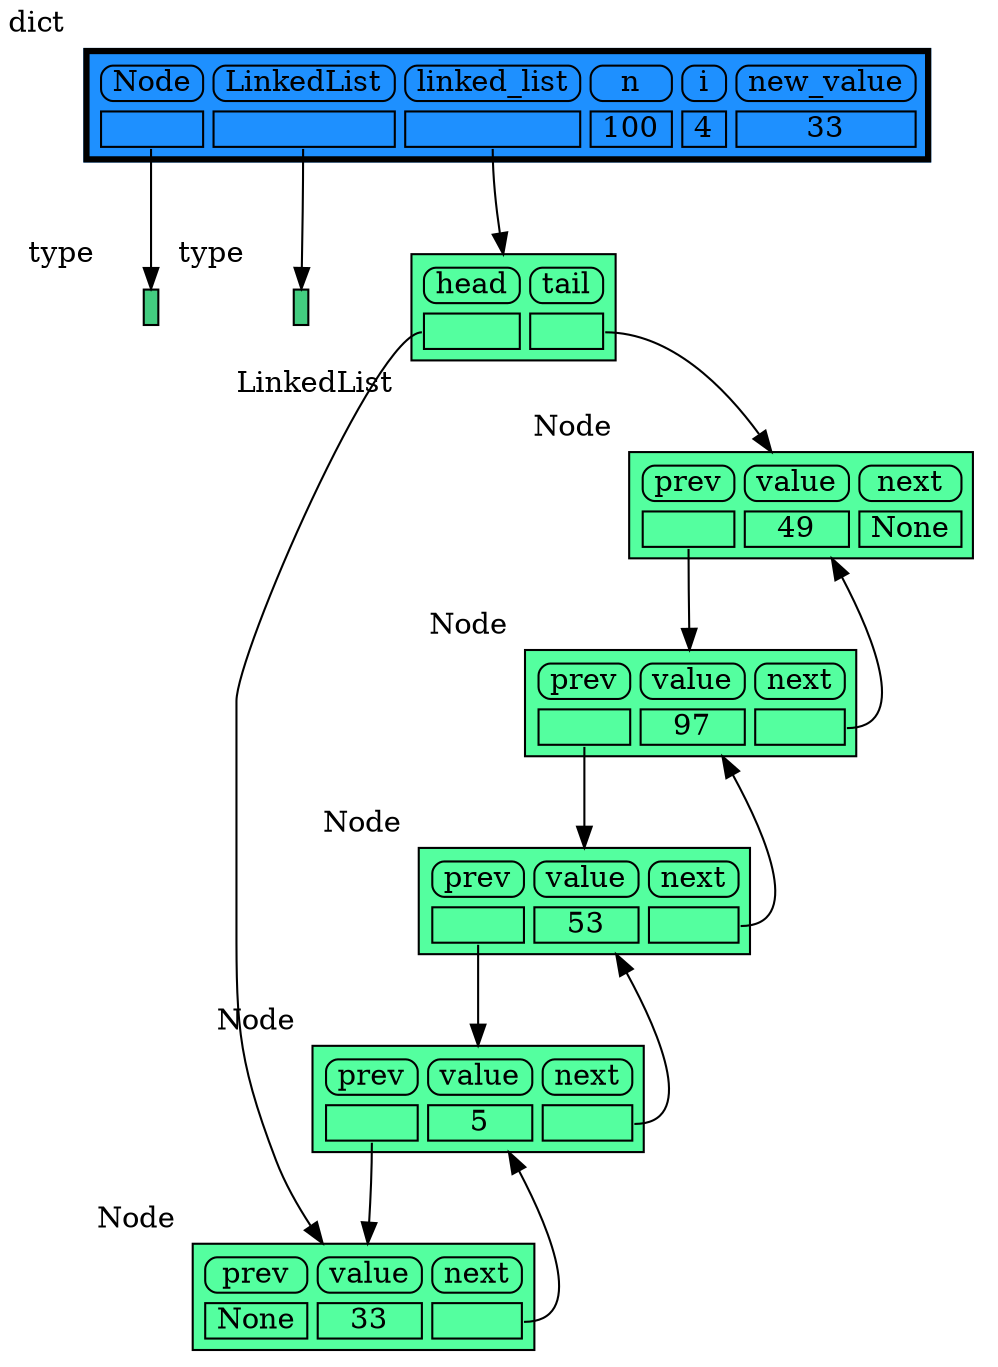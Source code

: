digraph memory_graph {
	node [shape=plaintext]
	node811861040 [label=<
<TABLE BORDER="1" CELLBORDER="1" CELLSPACING="0" CELLPADDING="0" BGCOLOR="seagreen3" PORT="table">
    <TR><TD BORDER="0"> </TD></TR>
</TABLE>
> xlabel=type]
	node811862032 [label=<
<TABLE BORDER="1" CELLBORDER="1" CELLSPACING="0" CELLPADDING="0" BGCOLOR="seagreen3" PORT="table">
    <TR><TD BORDER="0"> </TD></TR>
</TABLE>
> xlabel=type]
	node123947768317664 [label=<
<TABLE BORDER="1" CELLBORDER="1" CELLSPACING="5" CELLPADDING="0" BGCOLOR="seagreen1" PORT="table">
    <TR><TD BORDER="1" STYLE="ROUNDED"> prev </TD><TD BORDER="1" STYLE="ROUNDED"> value </TD><TD BORDER="1" STYLE="ROUNDED"> next </TD></TR>
    <TR><TD BORDER="1" PORT="ref0"> </TD><TD BORDER="1"> 49 </TD><TD BORDER="1"> None </TD></TR>
</TABLE>
> xlabel="Node"]
	node123947768317664:ref0 -> node123947768391936:table [style=solid]
	node123947768391936 [label=<
<TABLE BORDER="1" CELLBORDER="1" CELLSPACING="5" CELLPADDING="0" BGCOLOR="seagreen1" PORT="table">
    <TR><TD BORDER="1" STYLE="ROUNDED"> prev </TD><TD BORDER="1" STYLE="ROUNDED"> value </TD><TD BORDER="1" STYLE="ROUNDED"> next </TD></TR>
    <TR><TD BORDER="1" PORT="ref0"> </TD><TD BORDER="1"> 97 </TD><TD BORDER="1" PORT="ref1"> </TD></TR>
</TABLE>
> xlabel="Node"]
	node123947768391936:ref0 -> node123947767797504:table [style=solid]
	node123947768391936:ref1 -> node123947768317664:table [style=solid]
	node123947767797504 [label=<
<TABLE BORDER="1" CELLBORDER="1" CELLSPACING="5" CELLPADDING="0" BGCOLOR="seagreen1" PORT="table">
    <TR><TD BORDER="1" STYLE="ROUNDED"> prev </TD><TD BORDER="1" STYLE="ROUNDED"> value </TD><TD BORDER="1" STYLE="ROUNDED"> next </TD></TR>
    <TR><TD BORDER="1" PORT="ref0"> </TD><TD BORDER="1"> 53 </TD><TD BORDER="1" PORT="ref1"> </TD></TR>
</TABLE>
> xlabel="Node"]
	node123947767797504:ref0 -> node123947765860592:table [style=solid]
	node123947767797504:ref1 -> node123947768391936:table [style=solid]
	node123947765860592 [label=<
<TABLE BORDER="1" CELLBORDER="1" CELLSPACING="5" CELLPADDING="0" BGCOLOR="seagreen1" PORT="table">
    <TR><TD BORDER="1" STYLE="ROUNDED"> prev </TD><TD BORDER="1" STYLE="ROUNDED"> value </TD><TD BORDER="1" STYLE="ROUNDED"> next </TD></TR>
    <TR><TD BORDER="1" PORT="ref0"> </TD><TD BORDER="1"> 5 </TD><TD BORDER="1" PORT="ref1"> </TD></TR>
</TABLE>
> xlabel="Node"]
	node123947765860592:ref0 -> node123947765860640:table [style=solid]
	node123947765860592:ref1 -> node123947767797504:table [style=solid]
	node123947765860640 [label=<
<TABLE BORDER="1" CELLBORDER="1" CELLSPACING="5" CELLPADDING="0" BGCOLOR="seagreen1" PORT="table">
    <TR><TD BORDER="1" STYLE="ROUNDED"> prev </TD><TD BORDER="1" STYLE="ROUNDED"> value </TD><TD BORDER="1" STYLE="ROUNDED"> next </TD></TR>
    <TR><TD BORDER="1"> None </TD><TD BORDER="1"> 33 </TD><TD BORDER="1" PORT="ref0"> </TD></TR>
</TABLE>
> xlabel="Node"]
	node123947765860640:ref0 -> node123947765860592:table [style=solid]
	node123947768094096 [label=<
<TABLE BORDER="1" CELLBORDER="1" CELLSPACING="5" CELLPADDING="0" BGCOLOR="seagreen1" PORT="table">
    <TR><TD BORDER="1" STYLE="ROUNDED"> head </TD><TD BORDER="1" STYLE="ROUNDED"> tail </TD></TR>
    <TR><TD BORDER="1" PORT="ref0"> </TD><TD BORDER="1" PORT="ref1"> </TD></TR>
</TABLE>
> xlabel=LinkedList]
	node123947768094096:ref0 -> node123947765860640:table [style=solid]
	node123947768094096:ref1 -> node123947768317664:table [style=solid]
	node123947779432128 [label=<
<TABLE BORDER="3" CELLBORDER="1" CELLSPACING="5" CELLPADDING="0" BGCOLOR="dodgerblue1" PORT="table">
    <TR><TD BORDER="1" STYLE="ROUNDED"> Node </TD><TD BORDER="1" STYLE="ROUNDED"> LinkedList </TD><TD BORDER="1" STYLE="ROUNDED"> linked_list </TD><TD BORDER="1" STYLE="ROUNDED"> n </TD><TD BORDER="1" STYLE="ROUNDED"> i </TD><TD BORDER="1" STYLE="ROUNDED"> new_value </TD></TR>
    <TR><TD BORDER="1" PORT="ref0"> </TD><TD BORDER="1" PORT="ref1"> </TD><TD BORDER="1" PORT="ref2"> </TD><TD BORDER="1"> 100 </TD><TD BORDER="1"> 4 </TD><TD BORDER="1"> 33 </TD></TR>
</TABLE>
> xlabel=dict]
	node123947779432128:ref0 -> node811861040:table [style=solid]
	node123947779432128:ref1 -> node811862032:table [style=solid]
	node123947779432128:ref2 -> node123947768094096:table [style=solid]
subgraph { rank=same; node811861040 -> node811862032 -> node123947768094096[weight=10, style=invis]; }
}
